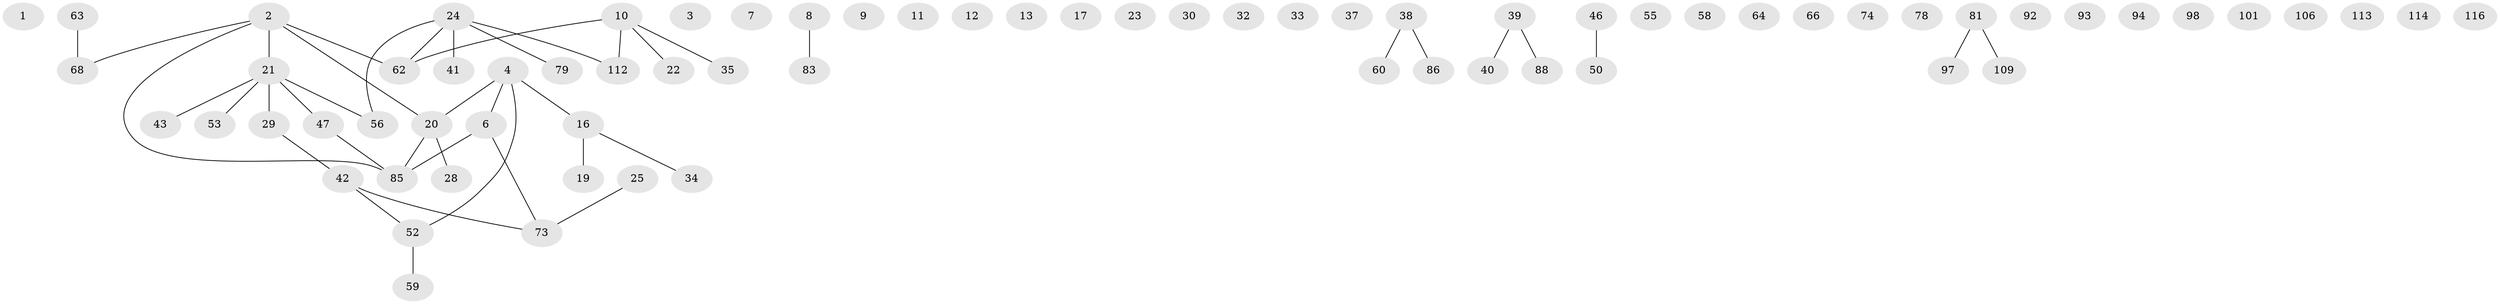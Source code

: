 // original degree distribution, {0: 0.20512820512820512, 2: 0.21367521367521367, 1: 0.3418803418803419, 3: 0.1794871794871795, 4: 0.05128205128205128, 5: 0.008547008547008548}
// Generated by graph-tools (version 1.1) at 2025/12/03/09/25 04:12:59]
// undirected, 71 vertices, 44 edges
graph export_dot {
graph [start="1"]
  node [color=gray90,style=filled];
  1;
  2 [super="+14+67"];
  3 [super="+45"];
  4 [super="+5+18"];
  6 [super="+107"];
  7;
  8 [super="+57"];
  9;
  10 [super="+31+54+115"];
  11;
  12 [super="+15"];
  13;
  16 [super="+44+49"];
  17;
  19;
  20 [super="+27+69"];
  21 [super="+26+61+75"];
  22 [super="+108"];
  23;
  24 [super="+36+84+104"];
  25 [super="+51"];
  28;
  29 [super="+77+89"];
  30 [super="+71"];
  32;
  33;
  34 [super="+82"];
  35 [super="+96"];
  37;
  38 [super="+48"];
  39 [super="+76"];
  40;
  41;
  42 [super="+117"];
  43 [super="+91"];
  46 [super="+70"];
  47 [super="+87+99"];
  50 [super="+111"];
  52 [super="+100+105"];
  53;
  55;
  56 [super="+65+72"];
  58;
  59;
  60;
  62;
  63 [super="+80+90+102"];
  64;
  66;
  68;
  73;
  74;
  78;
  79;
  81 [super="+110"];
  83;
  85 [super="+103"];
  86;
  88;
  92;
  93 [super="+95"];
  94;
  97;
  98;
  101;
  106;
  109;
  112;
  113;
  114;
  116;
  2 -- 68;
  2 -- 85;
  2 -- 21;
  2 -- 62;
  2 -- 20;
  4 -- 52;
  4 -- 6;
  4 -- 16;
  4 -- 20;
  6 -- 73;
  6 -- 85;
  8 -- 83;
  10 -- 112;
  10 -- 62;
  10 -- 22;
  10 -- 35;
  16 -- 34;
  16 -- 19;
  20 -- 28;
  20 -- 85;
  21 -- 53;
  21 -- 29;
  21 -- 47;
  21 -- 43;
  21 -- 56;
  24 -- 56;
  24 -- 112;
  24 -- 79;
  24 -- 41;
  24 -- 62;
  25 -- 73;
  29 -- 42;
  38 -- 86;
  38 -- 60;
  39 -- 40;
  39 -- 88;
  42 -- 73;
  42 -- 52;
  46 -- 50;
  47 -- 85;
  52 -- 59;
  63 -- 68;
  81 -- 109;
  81 -- 97;
}
